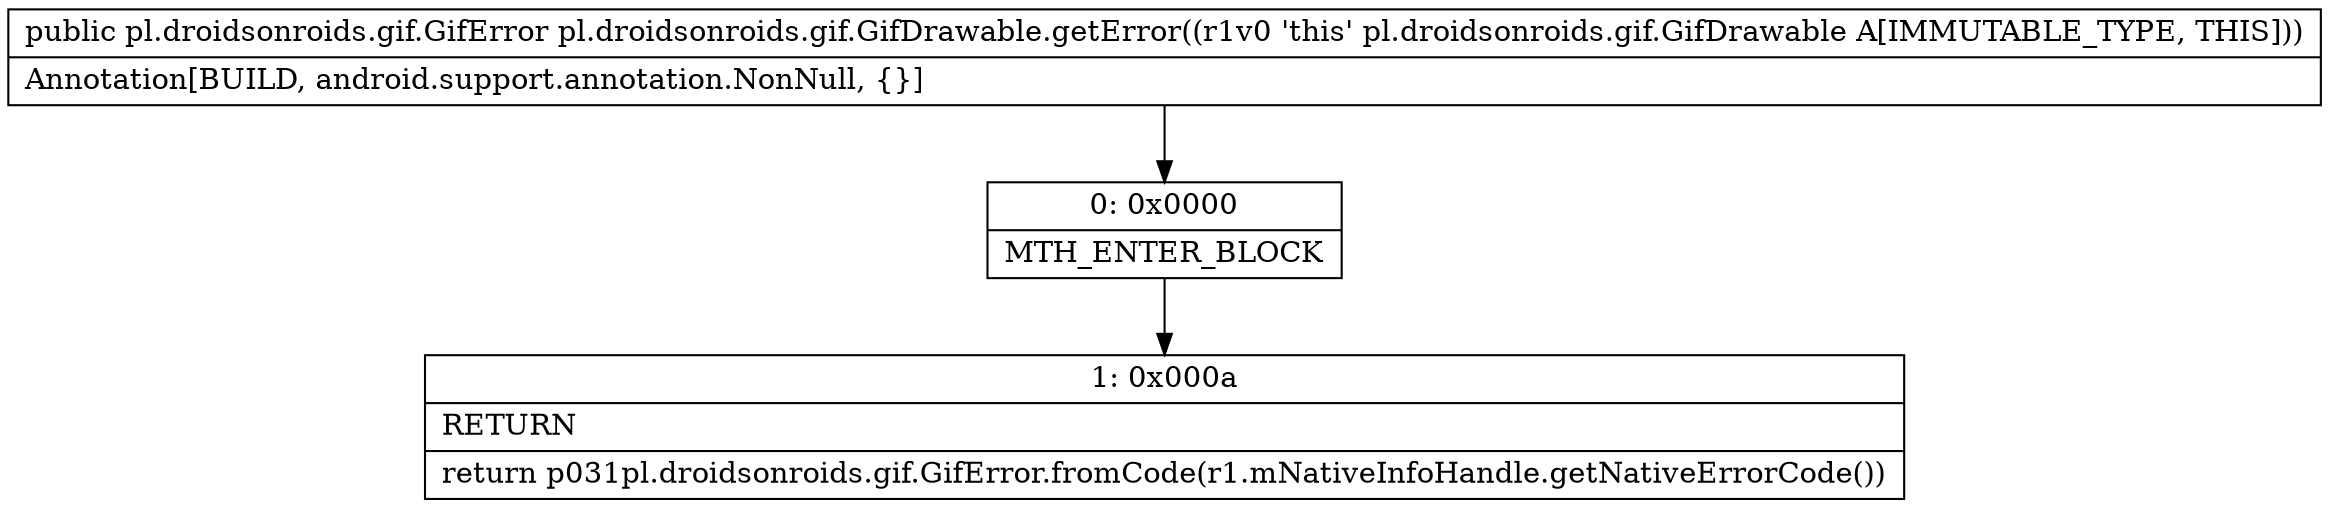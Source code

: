 digraph "CFG forpl.droidsonroids.gif.GifDrawable.getError()Lpl\/droidsonroids\/gif\/GifError;" {
Node_0 [shape=record,label="{0\:\ 0x0000|MTH_ENTER_BLOCK\l}"];
Node_1 [shape=record,label="{1\:\ 0x000a|RETURN\l|return p031pl.droidsonroids.gif.GifError.fromCode(r1.mNativeInfoHandle.getNativeErrorCode())\l}"];
MethodNode[shape=record,label="{public pl.droidsonroids.gif.GifError pl.droidsonroids.gif.GifDrawable.getError((r1v0 'this' pl.droidsonroids.gif.GifDrawable A[IMMUTABLE_TYPE, THIS]))  | Annotation[BUILD, android.support.annotation.NonNull, \{\}]\l}"];
MethodNode -> Node_0;
Node_0 -> Node_1;
}

